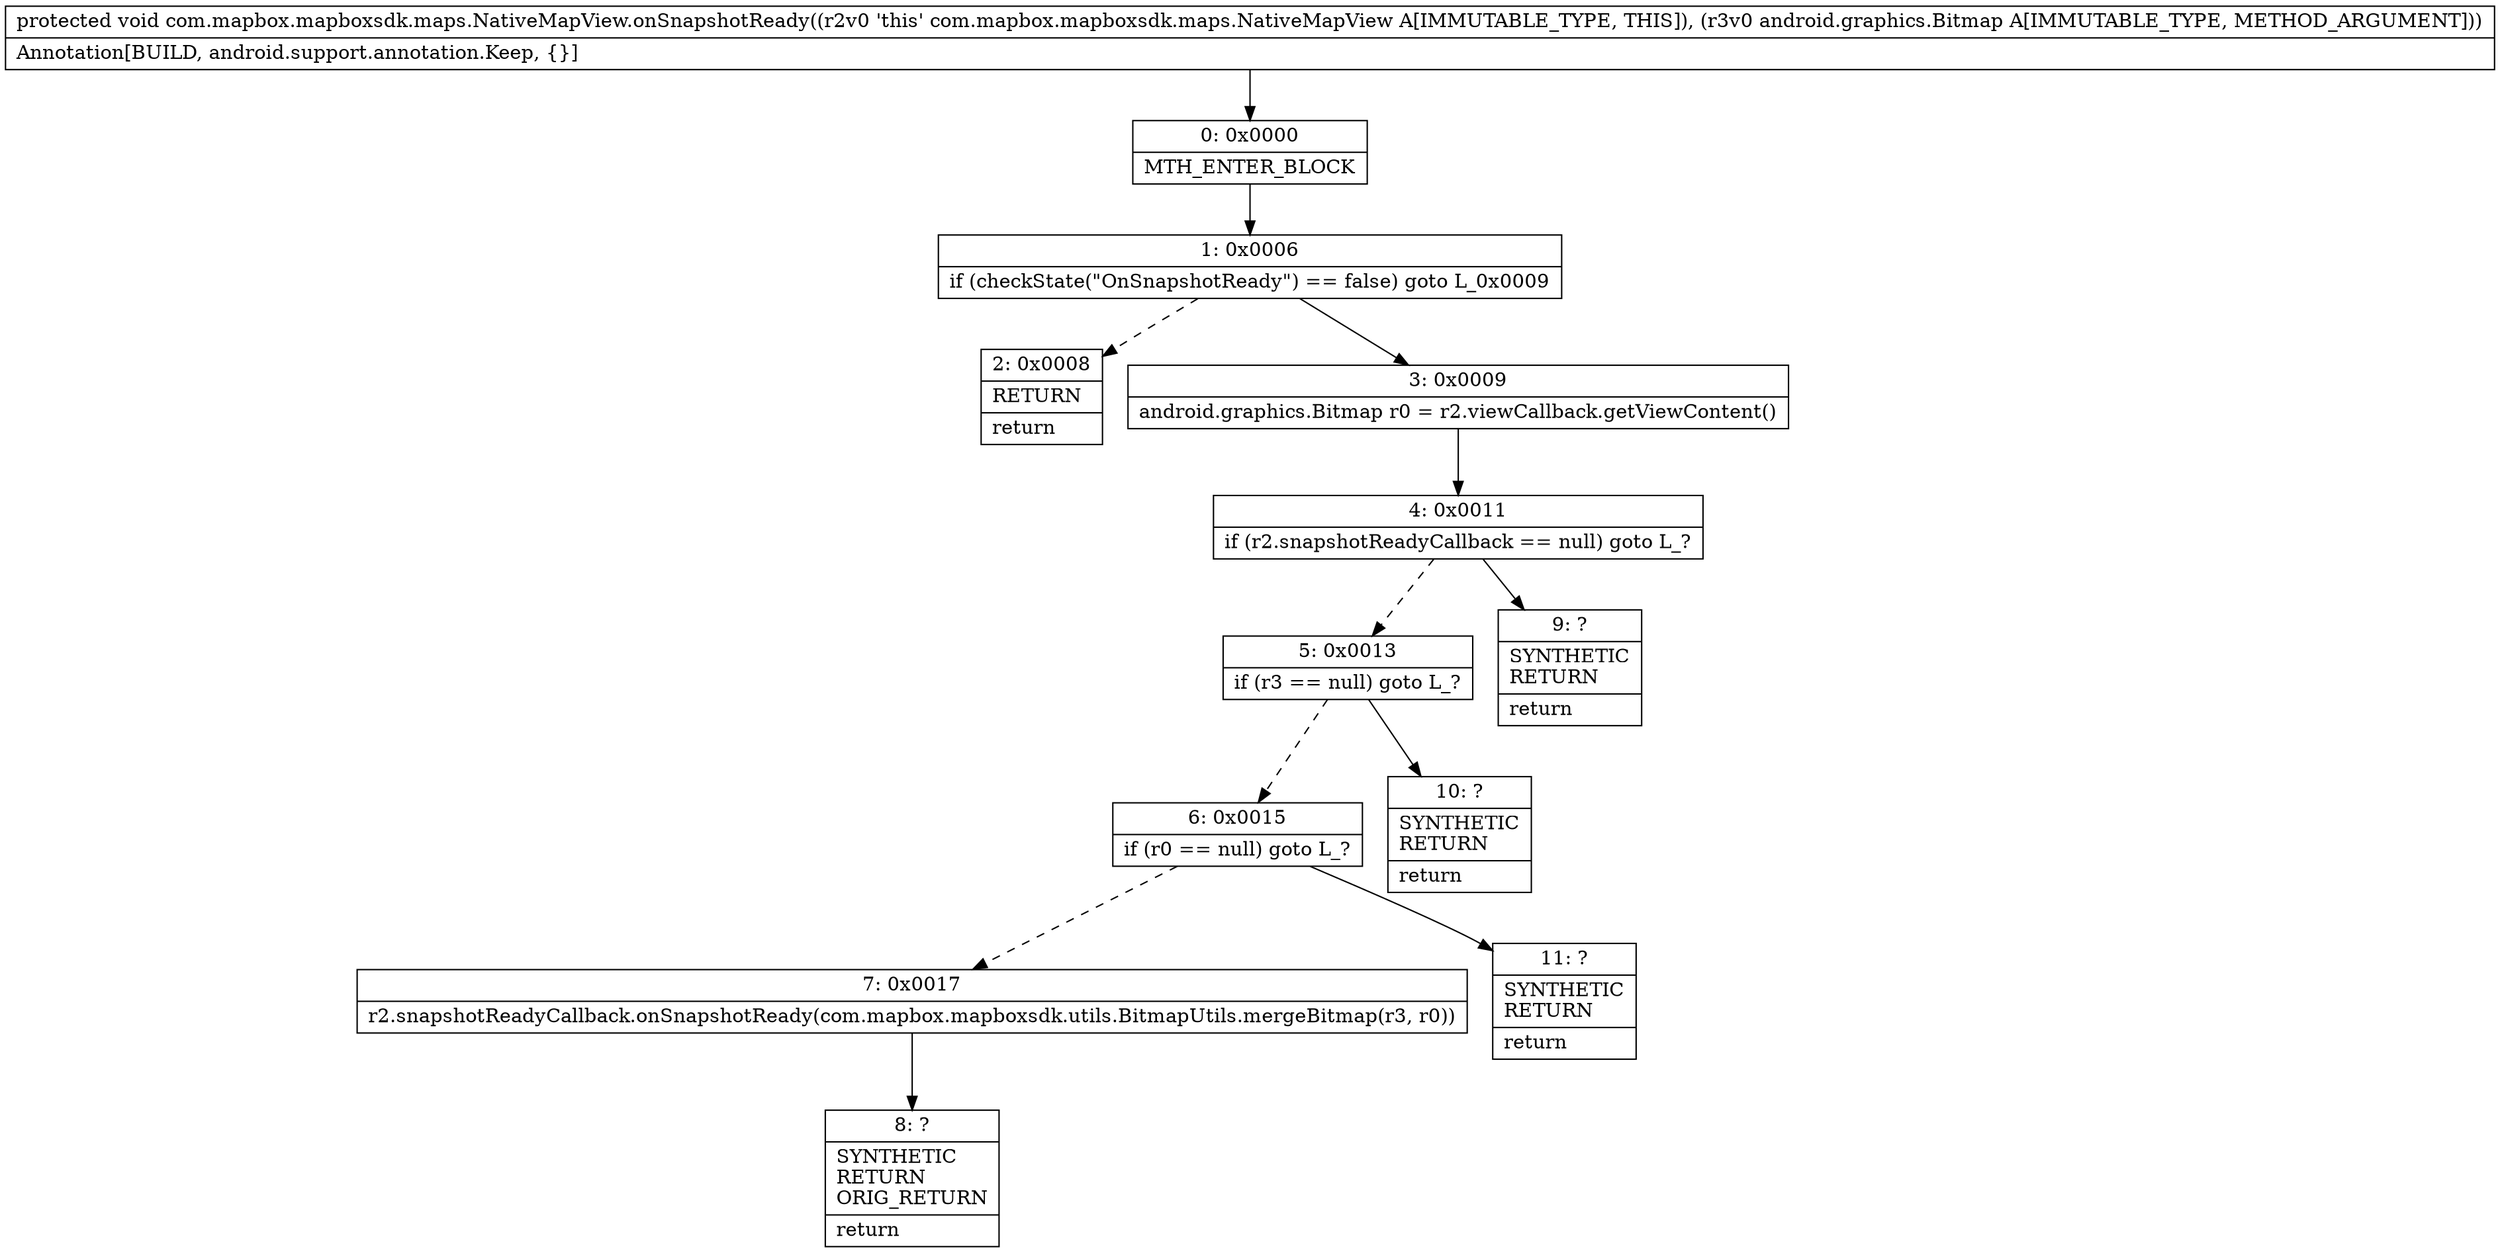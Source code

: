 digraph "CFG forcom.mapbox.mapboxsdk.maps.NativeMapView.onSnapshotReady(Landroid\/graphics\/Bitmap;)V" {
Node_0 [shape=record,label="{0\:\ 0x0000|MTH_ENTER_BLOCK\l}"];
Node_1 [shape=record,label="{1\:\ 0x0006|if (checkState(\"OnSnapshotReady\") == false) goto L_0x0009\l}"];
Node_2 [shape=record,label="{2\:\ 0x0008|RETURN\l|return\l}"];
Node_3 [shape=record,label="{3\:\ 0x0009|android.graphics.Bitmap r0 = r2.viewCallback.getViewContent()\l}"];
Node_4 [shape=record,label="{4\:\ 0x0011|if (r2.snapshotReadyCallback == null) goto L_?\l}"];
Node_5 [shape=record,label="{5\:\ 0x0013|if (r3 == null) goto L_?\l}"];
Node_6 [shape=record,label="{6\:\ 0x0015|if (r0 == null) goto L_?\l}"];
Node_7 [shape=record,label="{7\:\ 0x0017|r2.snapshotReadyCallback.onSnapshotReady(com.mapbox.mapboxsdk.utils.BitmapUtils.mergeBitmap(r3, r0))\l}"];
Node_8 [shape=record,label="{8\:\ ?|SYNTHETIC\lRETURN\lORIG_RETURN\l|return\l}"];
Node_9 [shape=record,label="{9\:\ ?|SYNTHETIC\lRETURN\l|return\l}"];
Node_10 [shape=record,label="{10\:\ ?|SYNTHETIC\lRETURN\l|return\l}"];
Node_11 [shape=record,label="{11\:\ ?|SYNTHETIC\lRETURN\l|return\l}"];
MethodNode[shape=record,label="{protected void com.mapbox.mapboxsdk.maps.NativeMapView.onSnapshotReady((r2v0 'this' com.mapbox.mapboxsdk.maps.NativeMapView A[IMMUTABLE_TYPE, THIS]), (r3v0 android.graphics.Bitmap A[IMMUTABLE_TYPE, METHOD_ARGUMENT]))  | Annotation[BUILD, android.support.annotation.Keep, \{\}]\l}"];
MethodNode -> Node_0;
Node_0 -> Node_1;
Node_1 -> Node_2[style=dashed];
Node_1 -> Node_3;
Node_3 -> Node_4;
Node_4 -> Node_5[style=dashed];
Node_4 -> Node_9;
Node_5 -> Node_6[style=dashed];
Node_5 -> Node_10;
Node_6 -> Node_7[style=dashed];
Node_6 -> Node_11;
Node_7 -> Node_8;
}

